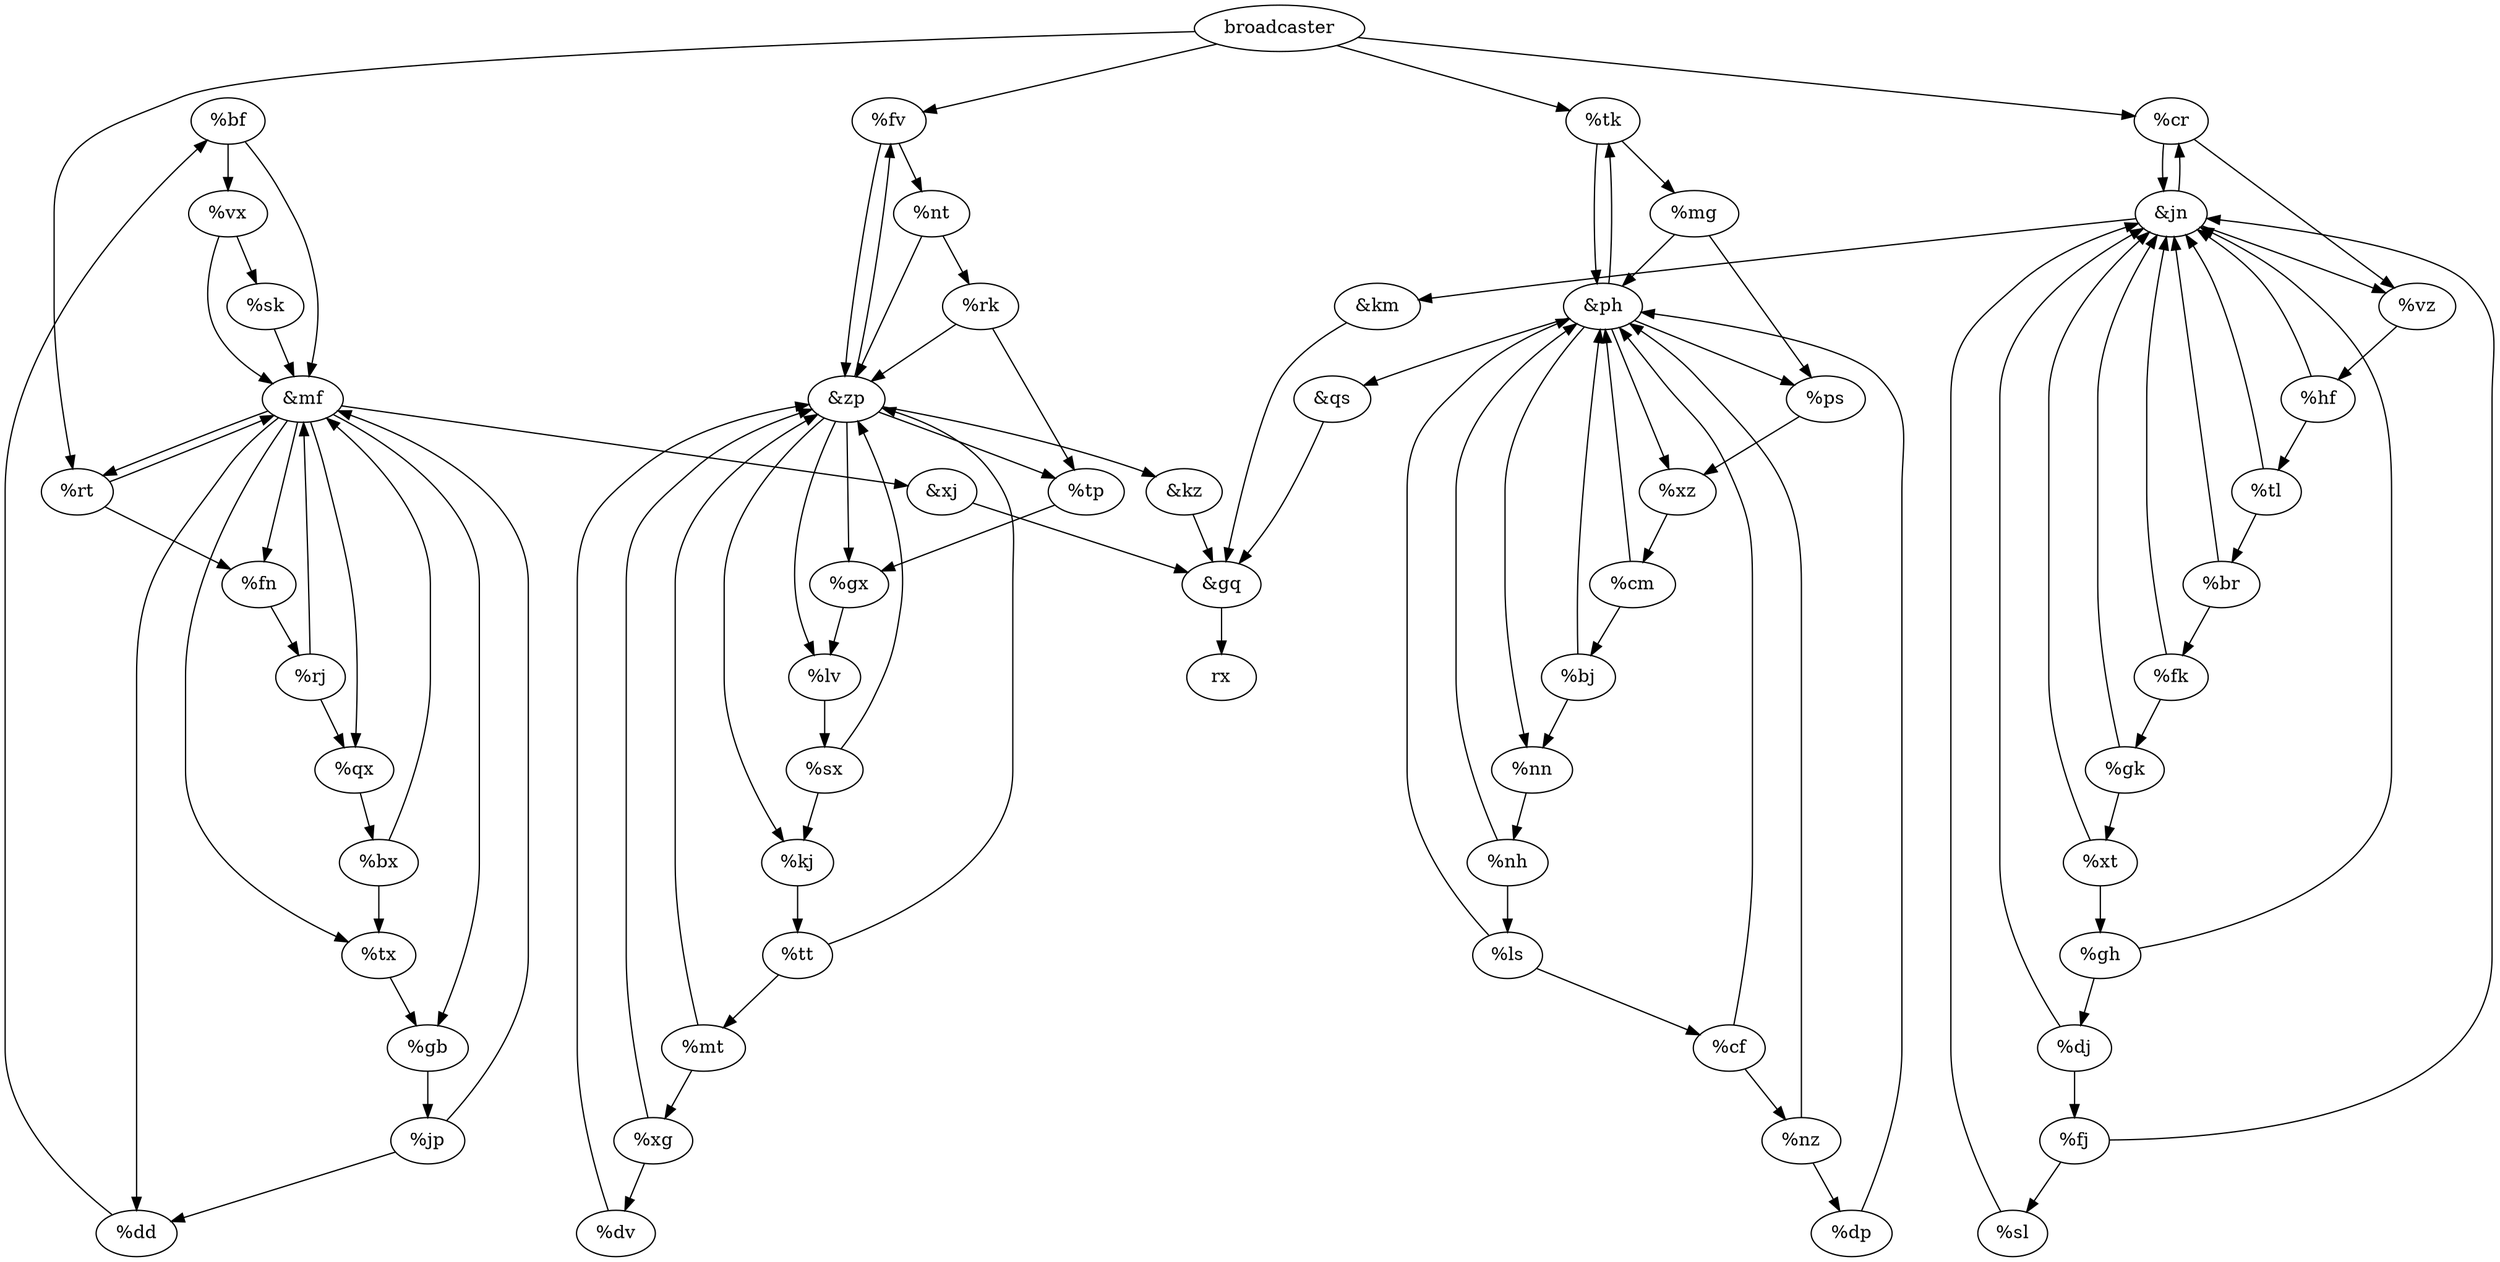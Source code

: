 digraph {
    "\%bf" -> "\%vx", "&mf";
    "\%bj" -> "&ph", "\%nn";
    "\%br" -> "&jn", "\%fk";
    "\%bx" -> "\%tx", "&mf";
    "\%cf" -> "&ph", "\%nz";
    "\%cm" -> "\%bj", "&ph";
    "\%cr" -> "\%vz", "&jn";
    "\%dd" -> "\%bf";
    "\%dj" -> "\%fj", "&jn";
    "\%dp" -> "&ph";
    "\%dv" -> "&zp";
    "\%fj" -> "\%sl", "&jn";
    "\%fk" -> "&jn", "\%gk";
    "\%fn" -> "\%rj";
    "\%fv" -> "\%nt", "&zp";
    "\%gb" -> "\%jp";
    "\%gh" -> "&jn", "\%dj";
    "\%gk" -> "&jn", "\%xt";
    "\%gx" -> "\%lv";
    "\%hf" -> "\%tl", "&jn";
    "\%jp" -> "&mf", "\%dd";
    "\%kj" -> "\%tt";
    "\%ls" -> "&ph", "\%cf";
    "\%lv" -> "\%sx";
    "\%mg" -> "&ph", "\%ps";
    "\%mt" -> "\%xg", "&zp";
    "\%nh" -> "&ph", "\%ls";
    "\%nn" -> "\%nh";
    "\%nt" -> "&zp", "\%rk";
    "\%nz" -> "\%dp", "&ph";
    "\%ps" -> "\%xz";
    "\%qx" -> "\%bx";
    "\%rj" -> "\%qx", "&mf";
    "\%rk" -> "&zp", "\%tp";
    "\%rt" -> "\%fn", "&mf";
    "\%sk" -> "&mf";
    "\%sl" -> "&jn";
    "\%sx" -> "\%kj", "&zp";
    "\%tk" -> "\%mg", "&ph";
    "\%tl" -> "&jn", "\%br";
    "\%tp" -> "\%gx";
    "\%tt" -> "\%mt", "&zp";
    "\%tx" -> "\%gb";
    "\%vx" -> "&mf", "\%sk";
    "\%vz" -> "\%hf";
    "\%xg" -> "\%dv", "&zp";
    "\%xt" -> "&jn", "\%gh";
    "\%xz" -> "\%cm";
    "&gq" -> "rx";
    "&jn" -> "&km", "\%cr", "\%vz";
    "&km" -> "&gq";
    "&kz" -> "&gq";
    "&mf" -> "\%gb", "\%tx", "&xj", "\%dd", "\%qx", "\%rt", "\%fn";
    "&ph" -> "\%nn", "\%xz", "\%tk", "\%ps", "&qs";
    "&qs" -> "&gq";
    "&xj" -> "&gq";
    "&zp" -> "\%kj", "&kz", "\%gx", "\%fv", "\%lv", "\%tp";
    "broadcaster" -> "\%fv", "\%cr", "\%rt", "\%tk";
}
